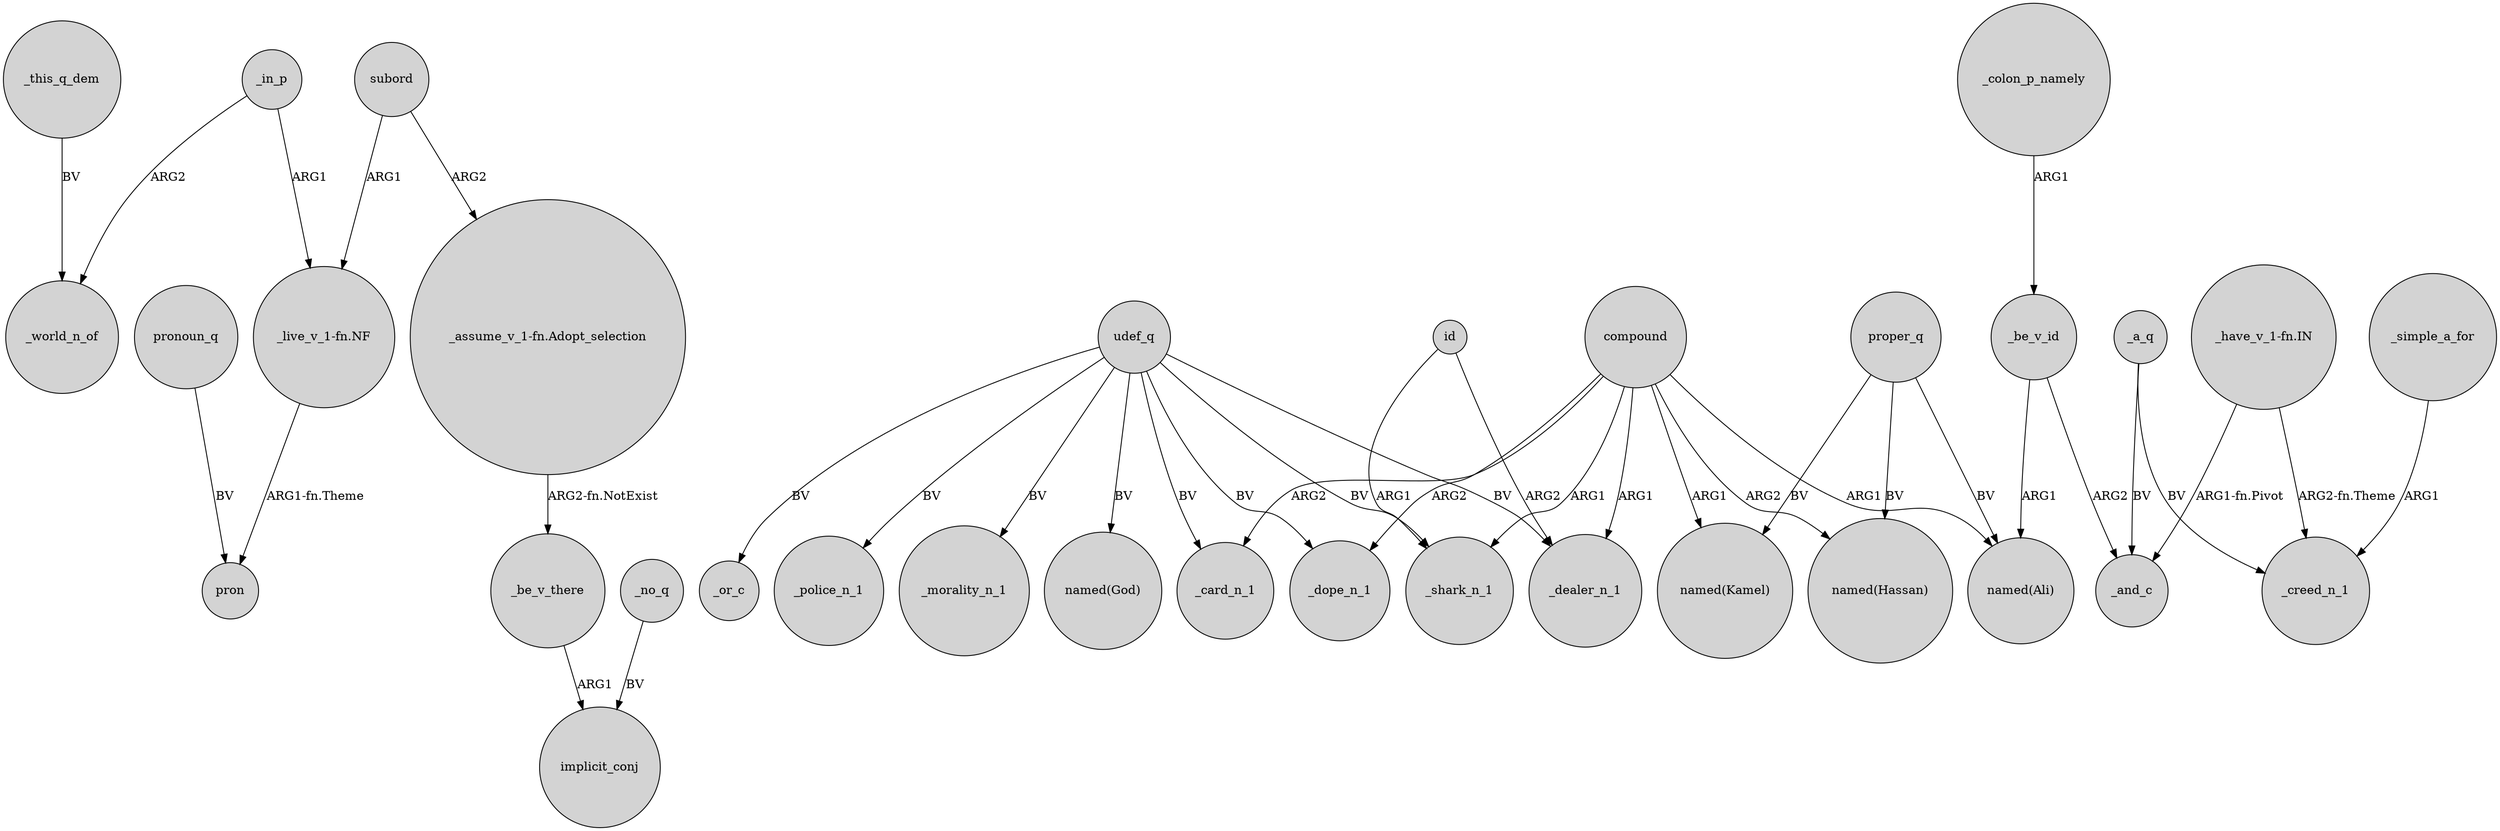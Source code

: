 digraph {
	node [shape=circle style=filled]
	_in_p -> _world_n_of [label=ARG2]
	id -> _dealer_n_1 [label=ARG2]
	udef_q -> "named(God)" [label=BV]
	id -> _shark_n_1 [label=ARG1]
	_colon_p_namely -> _be_v_id [label=ARG1]
	_in_p -> "_live_v_1-fn.NF" [label=ARG1]
	proper_q -> "named(Hassan)" [label=BV]
	"_assume_v_1-fn.Adopt_selection" -> _be_v_there [label="ARG2-fn.NotExist"]
	_simple_a_for -> _creed_n_1 [label=ARG1]
	compound -> _dealer_n_1 [label=ARG1]
	_no_q -> implicit_conj [label=BV]
	compound -> _dope_n_1 [label=ARG2]
	udef_q -> _shark_n_1 [label=BV]
	udef_q -> _or_c [label=BV]
	udef_q -> _card_n_1 [label=BV]
	_be_v_id -> _and_c [label=ARG2]
	compound -> "named(Ali)" [label=ARG1]
	_be_v_id -> "named(Ali)" [label=ARG1]
	pronoun_q -> pron [label=BV]
	"_have_v_1-fn.IN" -> _creed_n_1 [label="ARG2-fn.Theme"]
	compound -> "named(Kamel)" [label=ARG1]
	udef_q -> _police_n_1 [label=BV]
	"_have_v_1-fn.IN" -> _and_c [label="ARG1-fn.Pivot"]
	compound -> _shark_n_1 [label=ARG1]
	proper_q -> "named(Ali)" [label=BV]
	_this_q_dem -> _world_n_of [label=BV]
	_a_q -> _and_c [label=BV]
	compound -> "named(Hassan)" [label=ARG2]
	udef_q -> _morality_n_1 [label=BV]
	udef_q -> _dope_n_1 [label=BV]
	_be_v_there -> implicit_conj [label=ARG1]
	proper_q -> "named(Kamel)" [label=BV]
	_a_q -> _creed_n_1 [label=BV]
	"_live_v_1-fn.NF" -> pron [label="ARG1-fn.Theme"]
	udef_q -> _dealer_n_1 [label=BV]
	compound -> _card_n_1 [label=ARG2]
	subord -> "_live_v_1-fn.NF" [label=ARG1]
	subord -> "_assume_v_1-fn.Adopt_selection" [label=ARG2]
}
